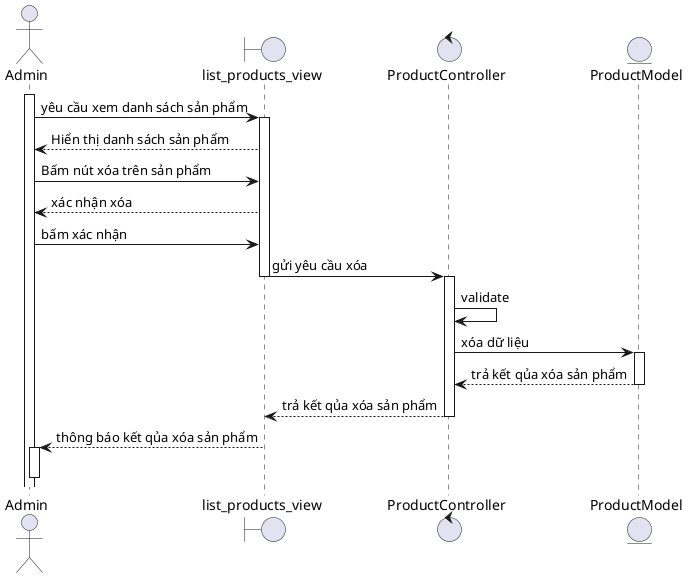@startuml
actor Admin
boundary list_products_view
control ProductController
entity ProductModel

activate Admin
Admin -> list_products_view: yêu cầu xem danh sách sản phẩm
activate list_products_view
Admin <-- list_products_view: Hiển thị danh sách sản phẩm
Admin -> list_products_view: Bấm nút xóa trên sản phẩm
Admin <-- list_products_view: xác nhận xóa
Admin -> list_products_view: bấm xác nhận
list_products_view-> ProductController: gửi yêu cầu xóa
deactivate list_products_view
activate ProductController
ProductController -> ProductController : validate
ProductController -> ProductModel : xóa dữ liệu
activate ProductModel
ProductModel --> ProductController : trả kết qủa xóa sản phẩm
deactivate ProductModel
list_products_view <-- ProductController : trả kết qủa xóa sản phẩm
deactivate ProductController
Admin <-- list_products_view :thông báo kết qủa xóa sản phẩm
activate Admin
deactivate Admin

@enduml